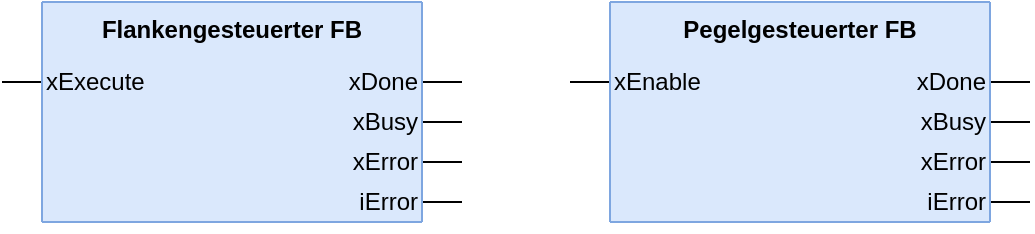 <mxfile version="24.7.16">
  <diagram name="Seite-1" id="-zNRLXtn3_4b4n00iSTn">
    <mxGraphModel dx="1434" dy="772" grid="1" gridSize="10" guides="1" tooltips="1" connect="1" arrows="1" fold="1" page="1" pageScale="1" pageWidth="827" pageHeight="1169" math="0" shadow="0">
      <root>
        <mxCell id="0" />
        <mxCell id="1" parent="0" />
        <mxCell id="YLhBINXTx2ZjM--RqhId-20" value="" style="rounded=0;whiteSpace=wrap;html=1;fillColor=#dae8fc;strokeColor=none;verticalAlign=top;strokeWidth=2;" parent="1" vertex="1">
          <mxGeometry x="150" y="220" width="190" height="110" as="geometry" />
        </mxCell>
        <mxCell id="YLhBINXTx2ZjM--RqhId-2" value="&lt;b&gt;Flankengesteuerter FB&lt;/b&gt;" style="rounded=0;whiteSpace=wrap;html=1;fillColor=#dae8fc;strokeColor=none;verticalAlign=top;" parent="1" vertex="1">
          <mxGeometry x="150" y="220" width="190" height="30" as="geometry" />
        </mxCell>
        <mxCell id="YLhBINXTx2ZjM--RqhId-13" style="edgeStyle=orthogonalEdgeStyle;rounded=0;orthogonalLoop=1;jettySize=auto;html=1;endArrow=none;endFill=0;" parent="1" source="YLhBINXTx2ZjM--RqhId-6" edge="1">
          <mxGeometry relative="1" as="geometry">
            <mxPoint x="130" y="260" as="targetPoint" />
          </mxGeometry>
        </mxCell>
        <mxCell id="YLhBINXTx2ZjM--RqhId-14" style="edgeStyle=orthogonalEdgeStyle;rounded=0;orthogonalLoop=1;jettySize=auto;html=1;endArrow=none;endFill=0;" parent="1" source="YLhBINXTx2ZjM--RqhId-6" edge="1">
          <mxGeometry relative="1" as="geometry">
            <mxPoint x="360" y="260" as="targetPoint" />
          </mxGeometry>
        </mxCell>
        <mxCell id="YLhBINXTx2ZjM--RqhId-6" value="" style="rounded=0;whiteSpace=wrap;html=1;fillColor=#dae8fc;strokeColor=none;verticalAlign=top;" parent="1" vertex="1">
          <mxGeometry x="150" y="250" width="190" height="20" as="geometry" />
        </mxCell>
        <mxCell id="YLhBINXTx2ZjM--RqhId-15" style="edgeStyle=orthogonalEdgeStyle;rounded=0;orthogonalLoop=1;jettySize=auto;html=1;endArrow=none;endFill=0;" parent="1" source="YLhBINXTx2ZjM--RqhId-10" edge="1">
          <mxGeometry relative="1" as="geometry">
            <mxPoint x="360" y="280" as="targetPoint" />
          </mxGeometry>
        </mxCell>
        <mxCell id="YLhBINXTx2ZjM--RqhId-10" value="" style="rounded=0;whiteSpace=wrap;html=1;fillColor=#dae8fc;strokeColor=none;verticalAlign=top;" parent="1" vertex="1">
          <mxGeometry x="150" y="270" width="190" height="20" as="geometry" />
        </mxCell>
        <mxCell id="YLhBINXTx2ZjM--RqhId-16" style="edgeStyle=orthogonalEdgeStyle;rounded=0;orthogonalLoop=1;jettySize=auto;html=1;endArrow=none;endFill=0;" parent="1" source="YLhBINXTx2ZjM--RqhId-11" edge="1">
          <mxGeometry relative="1" as="geometry">
            <mxPoint x="360" y="300" as="targetPoint" />
          </mxGeometry>
        </mxCell>
        <mxCell id="YLhBINXTx2ZjM--RqhId-11" value="" style="rounded=0;whiteSpace=wrap;html=1;fillColor=#dae8fc;strokeColor=none;verticalAlign=top;" parent="1" vertex="1">
          <mxGeometry x="150" y="290" width="190" height="20" as="geometry" />
        </mxCell>
        <mxCell id="YLhBINXTx2ZjM--RqhId-17" style="edgeStyle=orthogonalEdgeStyle;rounded=0;orthogonalLoop=1;jettySize=auto;html=1;endArrow=none;endFill=0;" parent="1" source="YLhBINXTx2ZjM--RqhId-12" edge="1">
          <mxGeometry relative="1" as="geometry">
            <mxPoint x="360" y="320" as="targetPoint" />
          </mxGeometry>
        </mxCell>
        <mxCell id="YLhBINXTx2ZjM--RqhId-12" value="" style="rounded=0;whiteSpace=wrap;html=1;fillColor=#dae8fc;strokeColor=none;verticalAlign=top;" parent="1" vertex="1">
          <mxGeometry x="150" y="310" width="190" height="20" as="geometry" />
        </mxCell>
        <mxCell id="YLhBINXTx2ZjM--RqhId-21" value="xExecute" style="text;html=1;align=left;verticalAlign=middle;whiteSpace=wrap;rounded=0;" parent="1" vertex="1">
          <mxGeometry x="150" y="245" width="60" height="30" as="geometry" />
        </mxCell>
        <mxCell id="YLhBINXTx2ZjM--RqhId-22" value="xDone" style="text;html=1;align=right;verticalAlign=middle;whiteSpace=wrap;rounded=0;" parent="1" vertex="1">
          <mxGeometry x="280" y="245" width="60" height="30" as="geometry" />
        </mxCell>
        <mxCell id="YLhBINXTx2ZjM--RqhId-23" value="xBusy" style="text;html=1;align=right;verticalAlign=middle;whiteSpace=wrap;rounded=0;" parent="1" vertex="1">
          <mxGeometry x="280" y="265" width="60" height="30" as="geometry" />
        </mxCell>
        <mxCell id="YLhBINXTx2ZjM--RqhId-24" value="xError" style="text;html=1;align=right;verticalAlign=middle;whiteSpace=wrap;rounded=0;" parent="1" vertex="1">
          <mxGeometry x="280" y="285" width="60" height="30" as="geometry" />
        </mxCell>
        <mxCell id="YLhBINXTx2ZjM--RqhId-26" value="iError" style="text;html=1;align=right;verticalAlign=middle;whiteSpace=wrap;rounded=0;" parent="1" vertex="1">
          <mxGeometry x="280" y="305" width="60" height="30" as="geometry" />
        </mxCell>
        <mxCell id="YLhBINXTx2ZjM--RqhId-27" value="" style="endArrow=none;html=1;rounded=0;exitX=0;exitY=0;exitDx=0;exitDy=0;entryX=1;entryY=0;entryDx=0;entryDy=0;strokeWidth=1;strokeColor=#7EA6E0;" parent="1" source="YLhBINXTx2ZjM--RqhId-2" target="YLhBINXTx2ZjM--RqhId-2" edge="1">
          <mxGeometry width="50" height="50" relative="1" as="geometry">
            <mxPoint x="160" y="200" as="sourcePoint" />
            <mxPoint x="210" y="150" as="targetPoint" />
          </mxGeometry>
        </mxCell>
        <mxCell id="YLhBINXTx2ZjM--RqhId-28" value="" style="endArrow=none;html=1;rounded=0;exitX=0;exitY=1;exitDx=0;exitDy=0;entryX=1;entryY=1;entryDx=0;entryDy=0;strokeWidth=1;strokeColor=#7EA6E0;" parent="1" source="YLhBINXTx2ZjM--RqhId-12" target="YLhBINXTx2ZjM--RqhId-12" edge="1">
          <mxGeometry width="50" height="50" relative="1" as="geometry">
            <mxPoint x="160" y="230" as="sourcePoint" />
            <mxPoint x="340" y="340" as="targetPoint" />
          </mxGeometry>
        </mxCell>
        <mxCell id="YLhBINXTx2ZjM--RqhId-29" value="" style="endArrow=none;html=1;rounded=0;entryX=0;entryY=0;entryDx=0;entryDy=0;strokeWidth=1;strokeColor=#7EA6E0;" parent="1" target="YLhBINXTx2ZjM--RqhId-2" edge="1">
          <mxGeometry width="50" height="50" relative="1" as="geometry">
            <mxPoint x="150" y="330" as="sourcePoint" />
            <mxPoint x="350" y="340" as="targetPoint" />
          </mxGeometry>
        </mxCell>
        <mxCell id="YLhBINXTx2ZjM--RqhId-30" value="" style="endArrow=none;html=1;rounded=0;entryX=1;entryY=1;entryDx=0;entryDy=0;exitX=1;exitY=0;exitDx=0;exitDy=0;strokeWidth=1;strokeColor=#7EA6E0;" parent="1" source="YLhBINXTx2ZjM--RqhId-2" target="YLhBINXTx2ZjM--RqhId-12" edge="1">
          <mxGeometry width="50" height="50" relative="1" as="geometry">
            <mxPoint x="160" y="340" as="sourcePoint" />
            <mxPoint x="280" y="360" as="targetPoint" />
          </mxGeometry>
        </mxCell>
        <mxCell id="YLhBINXTx2ZjM--RqhId-31" value="" style="rounded=0;whiteSpace=wrap;html=1;fillColor=#dae8fc;strokeColor=none;verticalAlign=top;strokeWidth=2;" parent="1" vertex="1">
          <mxGeometry x="434" y="220" width="190" height="110" as="geometry" />
        </mxCell>
        <mxCell id="YLhBINXTx2ZjM--RqhId-32" value="&lt;b&gt;Pegelgesteuerter FB&lt;/b&gt;" style="rounded=0;whiteSpace=wrap;html=1;fillColor=#dae8fc;strokeColor=none;verticalAlign=top;" parent="1" vertex="1">
          <mxGeometry x="434" y="220" width="190" height="30" as="geometry" />
        </mxCell>
        <mxCell id="YLhBINXTx2ZjM--RqhId-33" style="edgeStyle=orthogonalEdgeStyle;rounded=0;orthogonalLoop=1;jettySize=auto;html=1;endArrow=none;endFill=0;" parent="1" source="YLhBINXTx2ZjM--RqhId-35" edge="1">
          <mxGeometry relative="1" as="geometry">
            <mxPoint x="414" y="260" as="targetPoint" />
          </mxGeometry>
        </mxCell>
        <mxCell id="YLhBINXTx2ZjM--RqhId-34" style="edgeStyle=orthogonalEdgeStyle;rounded=0;orthogonalLoop=1;jettySize=auto;html=1;endArrow=none;endFill=0;" parent="1" source="YLhBINXTx2ZjM--RqhId-35" edge="1">
          <mxGeometry relative="1" as="geometry">
            <mxPoint x="644" y="260" as="targetPoint" />
          </mxGeometry>
        </mxCell>
        <mxCell id="YLhBINXTx2ZjM--RqhId-35" value="" style="rounded=0;whiteSpace=wrap;html=1;fillColor=#dae8fc;strokeColor=none;verticalAlign=top;" parent="1" vertex="1">
          <mxGeometry x="434" y="250" width="190" height="20" as="geometry" />
        </mxCell>
        <mxCell id="YLhBINXTx2ZjM--RqhId-36" style="edgeStyle=orthogonalEdgeStyle;rounded=0;orthogonalLoop=1;jettySize=auto;html=1;endArrow=none;endFill=0;" parent="1" source="YLhBINXTx2ZjM--RqhId-37" edge="1">
          <mxGeometry relative="1" as="geometry">
            <mxPoint x="644" y="280" as="targetPoint" />
          </mxGeometry>
        </mxCell>
        <mxCell id="YLhBINXTx2ZjM--RqhId-37" value="" style="rounded=0;whiteSpace=wrap;html=1;fillColor=#dae8fc;strokeColor=none;verticalAlign=top;" parent="1" vertex="1">
          <mxGeometry x="434" y="270" width="190" height="20" as="geometry" />
        </mxCell>
        <mxCell id="YLhBINXTx2ZjM--RqhId-38" style="edgeStyle=orthogonalEdgeStyle;rounded=0;orthogonalLoop=1;jettySize=auto;html=1;endArrow=none;endFill=0;" parent="1" source="YLhBINXTx2ZjM--RqhId-39" edge="1">
          <mxGeometry relative="1" as="geometry">
            <mxPoint x="644" y="300" as="targetPoint" />
          </mxGeometry>
        </mxCell>
        <mxCell id="YLhBINXTx2ZjM--RqhId-39" value="" style="rounded=0;whiteSpace=wrap;html=1;fillColor=#dae8fc;strokeColor=none;verticalAlign=top;" parent="1" vertex="1">
          <mxGeometry x="434" y="290" width="190" height="20" as="geometry" />
        </mxCell>
        <mxCell id="YLhBINXTx2ZjM--RqhId-40" style="edgeStyle=orthogonalEdgeStyle;rounded=0;orthogonalLoop=1;jettySize=auto;html=1;endArrow=none;endFill=0;" parent="1" source="YLhBINXTx2ZjM--RqhId-41" edge="1">
          <mxGeometry relative="1" as="geometry">
            <mxPoint x="644" y="320" as="targetPoint" />
          </mxGeometry>
        </mxCell>
        <mxCell id="YLhBINXTx2ZjM--RqhId-41" value="" style="rounded=0;whiteSpace=wrap;html=1;fillColor=#dae8fc;strokeColor=none;verticalAlign=top;" parent="1" vertex="1">
          <mxGeometry x="434" y="310" width="190" height="20" as="geometry" />
        </mxCell>
        <mxCell id="YLhBINXTx2ZjM--RqhId-42" value="xEnable" style="text;html=1;align=left;verticalAlign=middle;whiteSpace=wrap;rounded=0;" parent="1" vertex="1">
          <mxGeometry x="434" y="245" width="60" height="30" as="geometry" />
        </mxCell>
        <mxCell id="YLhBINXTx2ZjM--RqhId-43" value="xDone" style="text;html=1;align=right;verticalAlign=middle;whiteSpace=wrap;rounded=0;" parent="1" vertex="1">
          <mxGeometry x="564" y="245" width="60" height="30" as="geometry" />
        </mxCell>
        <mxCell id="YLhBINXTx2ZjM--RqhId-44" value="xBusy" style="text;html=1;align=right;verticalAlign=middle;whiteSpace=wrap;rounded=0;" parent="1" vertex="1">
          <mxGeometry x="564" y="265" width="60" height="30" as="geometry" />
        </mxCell>
        <mxCell id="YLhBINXTx2ZjM--RqhId-45" value="xError" style="text;html=1;align=right;verticalAlign=middle;whiteSpace=wrap;rounded=0;" parent="1" vertex="1">
          <mxGeometry x="564" y="285" width="60" height="30" as="geometry" />
        </mxCell>
        <mxCell id="YLhBINXTx2ZjM--RqhId-46" value="iError" style="text;html=1;align=right;verticalAlign=middle;whiteSpace=wrap;rounded=0;" parent="1" vertex="1">
          <mxGeometry x="564" y="305" width="60" height="30" as="geometry" />
        </mxCell>
        <mxCell id="YLhBINXTx2ZjM--RqhId-47" value="" style="endArrow=none;html=1;rounded=0;exitX=0;exitY=0;exitDx=0;exitDy=0;entryX=1;entryY=0;entryDx=0;entryDy=0;strokeWidth=1;strokeColor=#7EA6E0;" parent="1" source="YLhBINXTx2ZjM--RqhId-32" target="YLhBINXTx2ZjM--RqhId-32" edge="1">
          <mxGeometry width="50" height="50" relative="1" as="geometry">
            <mxPoint x="444" y="200" as="sourcePoint" />
            <mxPoint x="494" y="150" as="targetPoint" />
          </mxGeometry>
        </mxCell>
        <mxCell id="YLhBINXTx2ZjM--RqhId-48" value="" style="endArrow=none;html=1;rounded=0;exitX=0;exitY=1;exitDx=0;exitDy=0;entryX=1;entryY=1;entryDx=0;entryDy=0;strokeWidth=1;strokeColor=#7EA6E0;" parent="1" source="YLhBINXTx2ZjM--RqhId-41" target="YLhBINXTx2ZjM--RqhId-41" edge="1">
          <mxGeometry width="50" height="50" relative="1" as="geometry">
            <mxPoint x="444" y="230" as="sourcePoint" />
            <mxPoint x="624" y="340" as="targetPoint" />
          </mxGeometry>
        </mxCell>
        <mxCell id="YLhBINXTx2ZjM--RqhId-49" value="" style="endArrow=none;html=1;rounded=0;entryX=0;entryY=0;entryDx=0;entryDy=0;strokeWidth=1;strokeColor=#7EA6E0;" parent="1" target="YLhBINXTx2ZjM--RqhId-32" edge="1">
          <mxGeometry width="50" height="50" relative="1" as="geometry">
            <mxPoint x="434" y="330" as="sourcePoint" />
            <mxPoint x="634" y="340" as="targetPoint" />
          </mxGeometry>
        </mxCell>
        <mxCell id="YLhBINXTx2ZjM--RqhId-50" value="" style="endArrow=none;html=1;rounded=0;entryX=1;entryY=1;entryDx=0;entryDy=0;exitX=1;exitY=0;exitDx=0;exitDy=0;strokeWidth=1;strokeColor=#7EA6E0;" parent="1" source="YLhBINXTx2ZjM--RqhId-32" target="YLhBINXTx2ZjM--RqhId-41" edge="1">
          <mxGeometry width="50" height="50" relative="1" as="geometry">
            <mxPoint x="444" y="340" as="sourcePoint" />
            <mxPoint x="564" y="360" as="targetPoint" />
          </mxGeometry>
        </mxCell>
      </root>
    </mxGraphModel>
  </diagram>
</mxfile>
